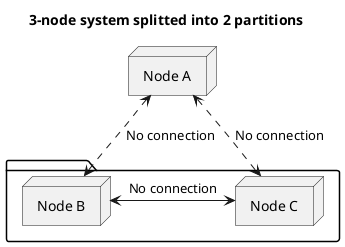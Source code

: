 @startuml

title "3-node system splitted into 2 partitions"


node "Node A" as NodeA
folder {
node "Node B" as NodeB
node "Node C" as NodeC
}

NodeA <..> NodeB : No connection
NodeB <-r-> NodeC : No connection
NodeA <..> NodeC : No connection

@enduml